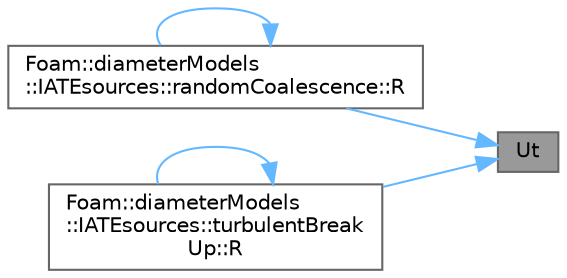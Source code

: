 digraph "Ut"
{
 // LATEX_PDF_SIZE
  bgcolor="transparent";
  edge [fontname=Helvetica,fontsize=10,labelfontname=Helvetica,labelfontsize=10];
  node [fontname=Helvetica,fontsize=10,shape=box,height=0.2,width=0.4];
  rankdir="RL";
  Node1 [id="Node000001",label="Ut",height=0.2,width=0.4,color="gray40", fillcolor="grey60", style="filled", fontcolor="black",tooltip=" "];
  Node1 -> Node2 [id="edge1_Node000001_Node000002",dir="back",color="steelblue1",style="solid",tooltip=" "];
  Node2 [id="Node000002",label="Foam::diameterModels\l::IATEsources::randomCoalescence::R",height=0.2,width=0.4,color="grey40", fillcolor="white", style="filled",URL="$classFoam_1_1diameterModels_1_1IATEsources_1_1randomCoalescence.html#a0850999c6bf69d9b978edc4344be9001",tooltip=" "];
  Node2 -> Node2 [id="edge2_Node000002_Node000002",dir="back",color="steelblue1",style="solid",tooltip=" "];
  Node1 -> Node3 [id="edge3_Node000001_Node000003",dir="back",color="steelblue1",style="solid",tooltip=" "];
  Node3 [id="Node000003",label="Foam::diameterModels\l::IATEsources::turbulentBreak\lUp::R",height=0.2,width=0.4,color="grey40", fillcolor="white", style="filled",URL="$classFoam_1_1diameterModels_1_1IATEsources_1_1turbulentBreakUp.html#a0850999c6bf69d9b978edc4344be9001",tooltip=" "];
  Node3 -> Node3 [id="edge4_Node000003_Node000003",dir="back",color="steelblue1",style="solid",tooltip=" "];
}
